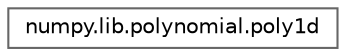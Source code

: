 digraph "Graphical Class Hierarchy"
{
 // LATEX_PDF_SIZE
  bgcolor="transparent";
  edge [fontname=Helvetica,fontsize=10,labelfontname=Helvetica,labelfontsize=10];
  node [fontname=Helvetica,fontsize=10,shape=box,height=0.2,width=0.4];
  rankdir="LR";
  Node0 [id="Node000000",label="numpy.lib.polynomial.poly1d",height=0.2,width=0.4,color="grey40", fillcolor="white", style="filled",URL="$d5/d36/classnumpy_1_1lib_1_1polynomial_1_1poly1d.html",tooltip=" "];
}
